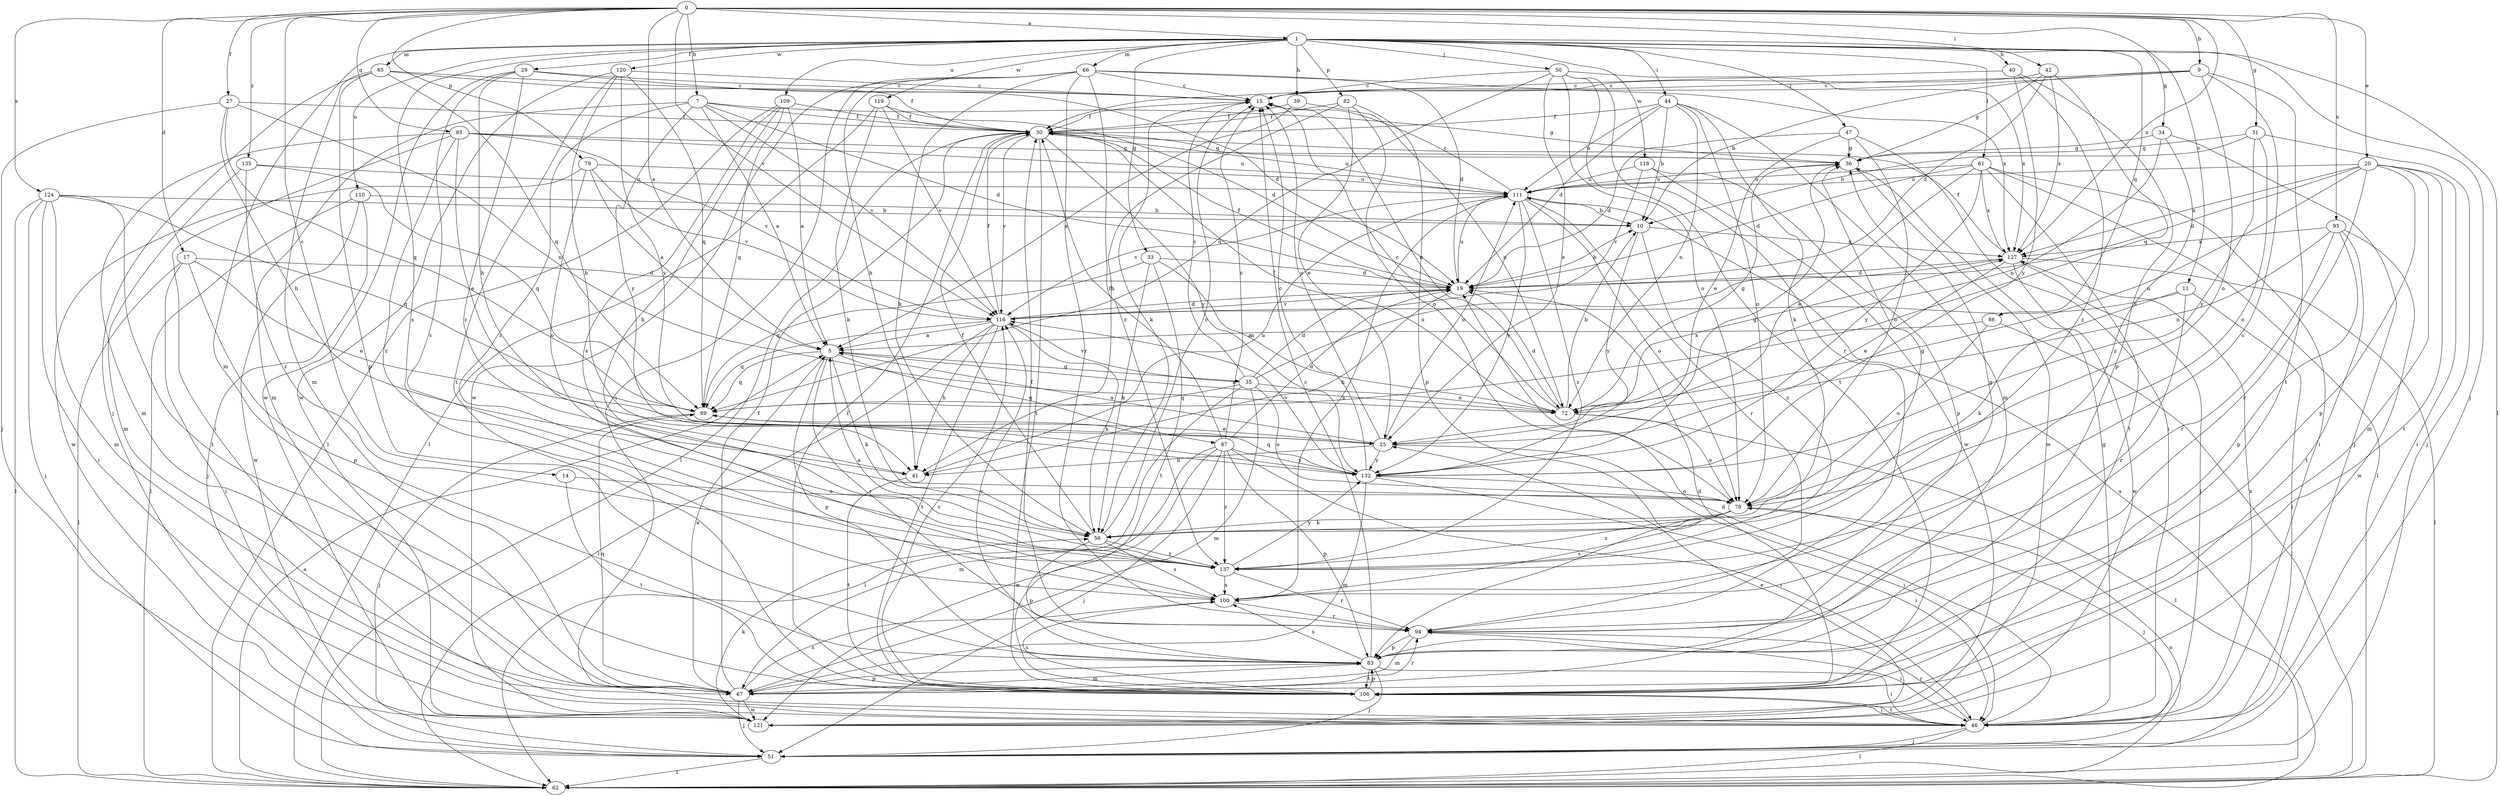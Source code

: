 strict digraph  {
0;
1;
5;
7;
9;
10;
11;
14;
15;
17;
19;
20;
25;
27;
29;
30;
31;
33;
34;
35;
36;
39;
40;
41;
42;
44;
46;
47;
50;
51;
56;
61;
62;
65;
66;
67;
72;
78;
79;
82;
83;
85;
86;
87;
89;
94;
95;
100;
106;
109;
110;
111;
116;
118;
119;
120;
121;
124;
127;
132;
135;
137;
0 -> 1  [label=a];
0 -> 5  [label=a];
0 -> 7  [label=b];
0 -> 9  [label=b];
0 -> 11  [label=c];
0 -> 14  [label=c];
0 -> 17  [label=d];
0 -> 20  [label=e];
0 -> 27  [label=f];
0 -> 31  [label=g];
0 -> 42  [label=i];
0 -> 79  [label=p];
0 -> 85  [label=q];
0 -> 95  [label=s];
0 -> 116  [label=v];
0 -> 124  [label=x];
0 -> 127  [label=x];
0 -> 135  [label=z];
1 -> 29  [label=f];
1 -> 33  [label=g];
1 -> 34  [label=g];
1 -> 39  [label=h];
1 -> 40  [label=h];
1 -> 44  [label=i];
1 -> 47  [label=j];
1 -> 50  [label=j];
1 -> 51  [label=j];
1 -> 61  [label=l];
1 -> 62  [label=l];
1 -> 65  [label=m];
1 -> 66  [label=m];
1 -> 67  [label=m];
1 -> 82  [label=p];
1 -> 86  [label=q];
1 -> 100  [label=s];
1 -> 109  [label=u];
1 -> 110  [label=u];
1 -> 118  [label=w];
1 -> 119  [label=w];
1 -> 120  [label=w];
5 -> 35  [label=g];
5 -> 56  [label=k];
5 -> 83  [label=p];
5 -> 87  [label=q];
5 -> 89  [label=q];
5 -> 94  [label=r];
7 -> 5  [label=a];
7 -> 19  [label=d];
7 -> 30  [label=f];
7 -> 36  [label=g];
7 -> 67  [label=m];
7 -> 116  [label=v];
7 -> 132  [label=y];
7 -> 137  [label=z];
9 -> 10  [label=b];
9 -> 15  [label=c];
9 -> 30  [label=f];
9 -> 78  [label=o];
9 -> 100  [label=s];
9 -> 106  [label=t];
10 -> 127  [label=x];
10 -> 132  [label=y];
10 -> 137  [label=z];
11 -> 46  [label=i];
11 -> 56  [label=k];
11 -> 94  [label=r];
11 -> 116  [label=v];
14 -> 78  [label=o];
14 -> 106  [label=t];
15 -> 30  [label=f];
15 -> 56  [label=k];
15 -> 72  [label=n];
17 -> 19  [label=d];
17 -> 25  [label=e];
17 -> 46  [label=i];
17 -> 62  [label=l];
17 -> 83  [label=p];
19 -> 10  [label=b];
19 -> 30  [label=f];
19 -> 41  [label=h];
19 -> 111  [label=u];
19 -> 116  [label=v];
20 -> 19  [label=d];
20 -> 46  [label=i];
20 -> 67  [label=m];
20 -> 72  [label=n];
20 -> 83  [label=p];
20 -> 94  [label=r];
20 -> 106  [label=t];
20 -> 111  [label=u];
20 -> 127  [label=x];
25 -> 5  [label=a];
25 -> 15  [label=c];
25 -> 41  [label=h];
25 -> 46  [label=i];
25 -> 111  [label=u];
25 -> 132  [label=y];
27 -> 30  [label=f];
27 -> 41  [label=h];
27 -> 51  [label=j];
27 -> 72  [label=n];
27 -> 89  [label=q];
29 -> 15  [label=c];
29 -> 19  [label=d];
29 -> 41  [label=h];
29 -> 100  [label=s];
29 -> 121  [label=w];
29 -> 137  [label=z];
30 -> 36  [label=g];
30 -> 62  [label=l];
30 -> 106  [label=t];
30 -> 111  [label=u];
30 -> 116  [label=v];
30 -> 132  [label=y];
31 -> 10  [label=b];
31 -> 36  [label=g];
31 -> 51  [label=j];
31 -> 78  [label=o];
31 -> 132  [label=y];
33 -> 19  [label=d];
33 -> 56  [label=k];
33 -> 72  [label=n];
33 -> 89  [label=q];
33 -> 106  [label=t];
34 -> 36  [label=g];
34 -> 51  [label=j];
34 -> 72  [label=n];
34 -> 137  [label=z];
35 -> 15  [label=c];
35 -> 19  [label=d];
35 -> 62  [label=l];
35 -> 67  [label=m];
35 -> 72  [label=n];
35 -> 78  [label=o];
35 -> 89  [label=q];
35 -> 116  [label=v];
35 -> 127  [label=x];
36 -> 111  [label=u];
36 -> 121  [label=w];
39 -> 5  [label=a];
39 -> 30  [label=f];
39 -> 72  [label=n];
40 -> 15  [label=c];
40 -> 83  [label=p];
40 -> 132  [label=y];
40 -> 137  [label=z];
41 -> 106  [label=t];
41 -> 111  [label=u];
42 -> 15  [label=c];
42 -> 19  [label=d];
42 -> 36  [label=g];
42 -> 89  [label=q];
42 -> 127  [label=x];
44 -> 10  [label=b];
44 -> 19  [label=d];
44 -> 30  [label=f];
44 -> 56  [label=k];
44 -> 67  [label=m];
44 -> 72  [label=n];
44 -> 78  [label=o];
44 -> 111  [label=u];
46 -> 19  [label=d];
46 -> 36  [label=g];
46 -> 51  [label=j];
46 -> 62  [label=l];
46 -> 94  [label=r];
46 -> 106  [label=t];
46 -> 127  [label=x];
47 -> 19  [label=d];
47 -> 25  [label=e];
47 -> 36  [label=g];
47 -> 46  [label=i];
47 -> 78  [label=o];
50 -> 15  [label=c];
50 -> 25  [label=e];
50 -> 78  [label=o];
50 -> 89  [label=q];
50 -> 94  [label=r];
50 -> 106  [label=t];
50 -> 127  [label=x];
51 -> 62  [label=l];
56 -> 15  [label=c];
56 -> 30  [label=f];
56 -> 36  [label=g];
56 -> 83  [label=p];
56 -> 100  [label=s];
56 -> 137  [label=z];
61 -> 19  [label=d];
61 -> 25  [label=e];
61 -> 46  [label=i];
61 -> 62  [label=l];
61 -> 106  [label=t];
61 -> 111  [label=u];
61 -> 127  [label=x];
61 -> 132  [label=y];
62 -> 5  [label=a];
62 -> 78  [label=o];
62 -> 111  [label=u];
65 -> 15  [label=c];
65 -> 30  [label=f];
65 -> 51  [label=j];
65 -> 67  [label=m];
65 -> 83  [label=p];
65 -> 89  [label=q];
66 -> 15  [label=c];
66 -> 19  [label=d];
66 -> 41  [label=h];
66 -> 46  [label=i];
66 -> 56  [label=k];
66 -> 94  [label=r];
66 -> 121  [label=w];
66 -> 127  [label=x];
66 -> 137  [label=z];
67 -> 5  [label=a];
67 -> 30  [label=f];
67 -> 51  [label=j];
67 -> 83  [label=p];
67 -> 89  [label=q];
67 -> 94  [label=r];
67 -> 100  [label=s];
67 -> 121  [label=w];
72 -> 5  [label=a];
72 -> 10  [label=b];
72 -> 15  [label=c];
72 -> 19  [label=d];
72 -> 30  [label=f];
72 -> 36  [label=g];
72 -> 62  [label=l];
72 -> 78  [label=o];
72 -> 127  [label=x];
78 -> 51  [label=j];
78 -> 56  [label=k];
78 -> 100  [label=s];
78 -> 137  [label=z];
79 -> 5  [label=a];
79 -> 78  [label=o];
79 -> 111  [label=u];
79 -> 116  [label=v];
79 -> 121  [label=w];
82 -> 25  [label=e];
82 -> 30  [label=f];
82 -> 41  [label=h];
82 -> 78  [label=o];
82 -> 83  [label=p];
83 -> 15  [label=c];
83 -> 46  [label=i];
83 -> 51  [label=j];
83 -> 67  [label=m];
83 -> 100  [label=s];
83 -> 106  [label=t];
83 -> 116  [label=v];
85 -> 25  [label=e];
85 -> 36  [label=g];
85 -> 46  [label=i];
85 -> 67  [label=m];
85 -> 111  [label=u];
85 -> 116  [label=v];
85 -> 137  [label=z];
86 -> 5  [label=a];
86 -> 62  [label=l];
86 -> 78  [label=o];
87 -> 15  [label=c];
87 -> 19  [label=d];
87 -> 30  [label=f];
87 -> 46  [label=i];
87 -> 51  [label=j];
87 -> 67  [label=m];
87 -> 83  [label=p];
87 -> 121  [label=w];
87 -> 132  [label=y];
87 -> 137  [label=z];
89 -> 25  [label=e];
89 -> 51  [label=j];
94 -> 30  [label=f];
94 -> 46  [label=i];
94 -> 67  [label=m];
94 -> 83  [label=p];
95 -> 72  [label=n];
95 -> 83  [label=p];
95 -> 94  [label=r];
95 -> 106  [label=t];
95 -> 121  [label=w];
95 -> 127  [label=x];
100 -> 36  [label=g];
100 -> 94  [label=r];
106 -> 19  [label=d];
106 -> 30  [label=f];
106 -> 46  [label=i];
106 -> 83  [label=p];
106 -> 100  [label=s];
106 -> 116  [label=v];
109 -> 5  [label=a];
109 -> 30  [label=f];
109 -> 56  [label=k];
109 -> 62  [label=l];
109 -> 89  [label=q];
109 -> 100  [label=s];
110 -> 10  [label=b];
110 -> 51  [label=j];
110 -> 62  [label=l];
110 -> 121  [label=w];
111 -> 10  [label=b];
111 -> 15  [label=c];
111 -> 78  [label=o];
111 -> 94  [label=r];
111 -> 100  [label=s];
111 -> 116  [label=v];
111 -> 132  [label=y];
111 -> 137  [label=z];
116 -> 5  [label=a];
116 -> 19  [label=d];
116 -> 30  [label=f];
116 -> 41  [label=h];
116 -> 56  [label=k];
116 -> 62  [label=l];
116 -> 89  [label=q];
116 -> 106  [label=t];
118 -> 83  [label=p];
118 -> 111  [label=u];
118 -> 116  [label=v];
118 -> 121  [label=w];
119 -> 19  [label=d];
119 -> 30  [label=f];
119 -> 56  [label=k];
119 -> 62  [label=l];
119 -> 116  [label=v];
120 -> 15  [label=c];
120 -> 41  [label=h];
120 -> 89  [label=q];
120 -> 106  [label=t];
120 -> 121  [label=w];
120 -> 132  [label=y];
121 -> 25  [label=e];
121 -> 56  [label=k];
124 -> 10  [label=b];
124 -> 46  [label=i];
124 -> 51  [label=j];
124 -> 62  [label=l];
124 -> 67  [label=m];
124 -> 89  [label=q];
124 -> 106  [label=t];
127 -> 19  [label=d];
127 -> 25  [label=e];
127 -> 30  [label=f];
127 -> 46  [label=i];
127 -> 62  [label=l];
127 -> 121  [label=w];
132 -> 15  [label=c];
132 -> 36  [label=g];
132 -> 46  [label=i];
132 -> 67  [label=m];
132 -> 78  [label=o];
132 -> 89  [label=q];
132 -> 116  [label=v];
135 -> 67  [label=m];
135 -> 89  [label=q];
135 -> 111  [label=u];
135 -> 137  [label=z];
137 -> 5  [label=a];
137 -> 94  [label=r];
137 -> 100  [label=s];
137 -> 132  [label=y];
}
